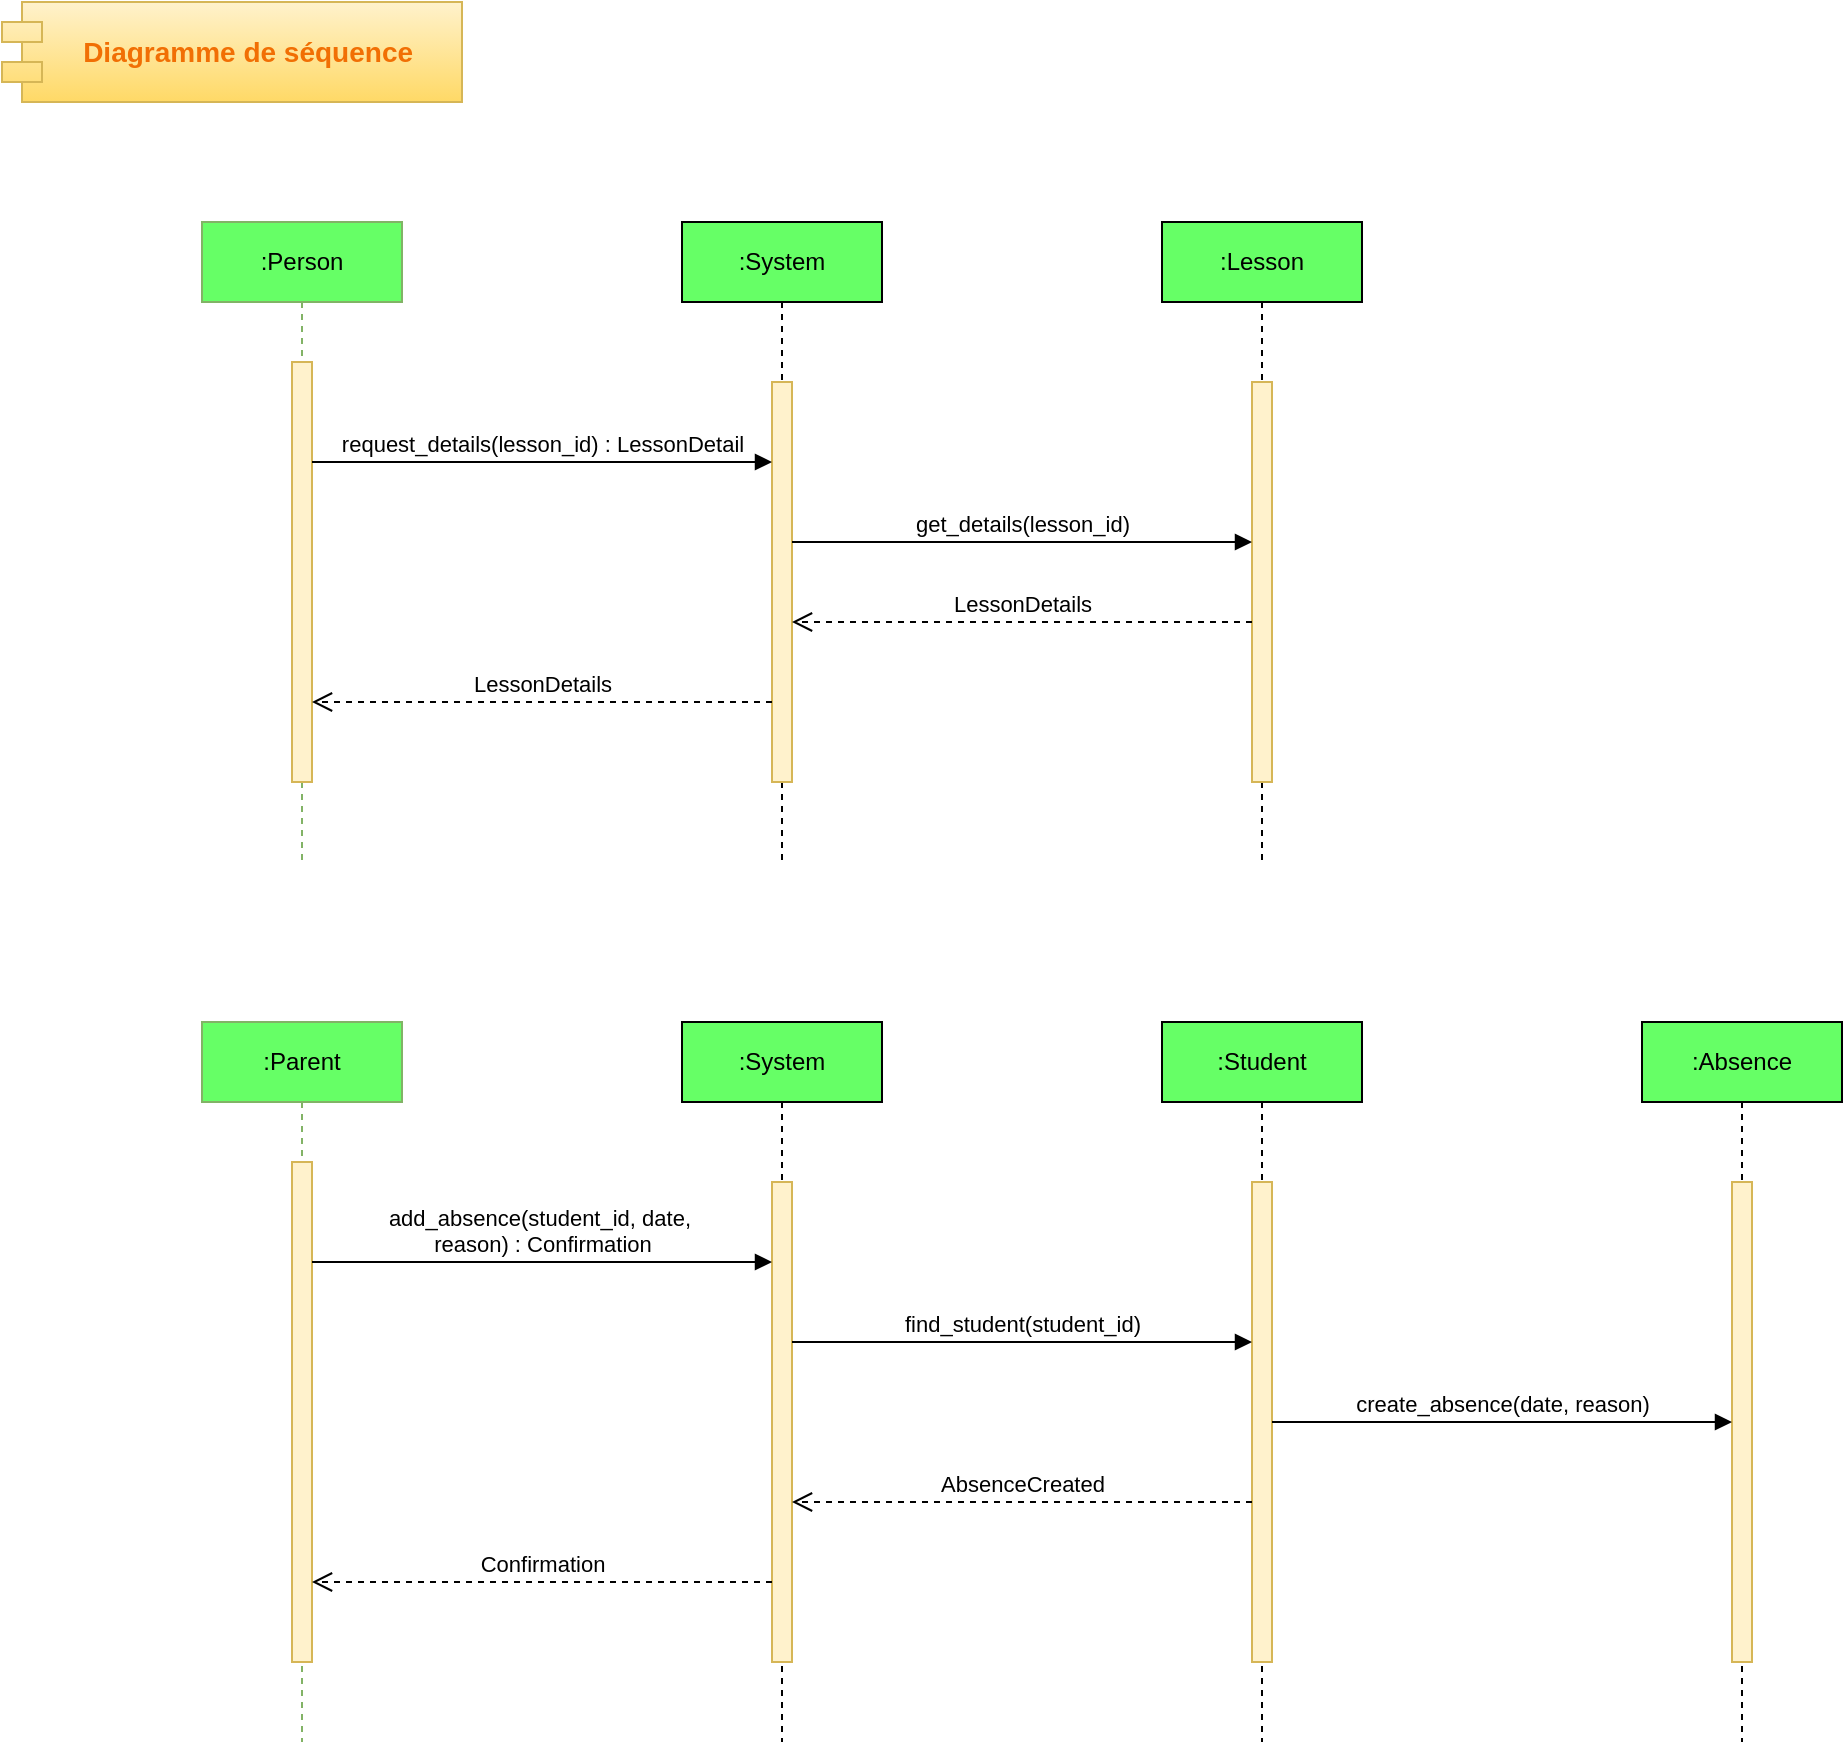 <mxfile version="24.7.6">
  <diagram name="Diagramme de séquence - Gestion d&#39;une école" id="13e1069c-82ec-6db2-03f1-153e76fe0fe0">
    <mxGraphModel dx="1094" dy="510" grid="1" gridSize="10" guides="1" tooltips="1" connect="1" arrows="1" fold="1" page="1" pageScale="1" pageWidth="1100" pageHeight="850" background="none" math="0" shadow="0">
      <root>
        <mxCell id="0" />
        <mxCell id="1" parent="0" />
        <mxCell id="eEXtzFnebU0n6qLaqJ4J-27" value="Diagramme de séquence&amp;nbsp;" style="shape=module;align=left;spacingLeft=20;align=center;verticalAlign=middle;whiteSpace=wrap;html=1;fillColor=#fff2cc;strokeColor=#d6b656;gradientColor=#ffd966;fontColor=#f16f04;labelBackgroundColor=none;fontStyle=1;fontSize=14;" parent="1" vertex="1">
          <mxGeometry x="20" y="10" width="230" height="50" as="geometry" />
        </mxCell>
        <mxCell id="v9vu6iE-5hmHaRpdyY4m-1" value=":Person" style="shape=umlLifeline;perimeter=lifelinePerimeter;whiteSpace=wrap;html=1;container=0;dropTarget=0;collapsible=0;recursiveResize=0;outlineConnect=0;portConstraint=eastwest;newEdgeStyle={&quot;edgeStyle&quot;:&quot;elbowEdgeStyle&quot;,&quot;elbow&quot;:&quot;vertical&quot;,&quot;curved&quot;:0,&quot;rounded&quot;:0};fillColor=#66ff66;strokeColor=#82b366;" vertex="1" parent="1">
          <mxGeometry x="120" y="120" width="100" height="320" as="geometry" />
        </mxCell>
        <mxCell id="v9vu6iE-5hmHaRpdyY4m-2" value="" style="html=1;points=[];perimeter=orthogonalPerimeter;outlineConnect=0;targetShapes=umlLifeline;portConstraint=eastwest;newEdgeStyle={&quot;edgeStyle&quot;:&quot;elbowEdgeStyle&quot;,&quot;elbow&quot;:&quot;vertical&quot;,&quot;curved&quot;:0,&quot;rounded&quot;:0};fillColor=#fff2cc;strokeColor=#d6b656;" vertex="1" parent="v9vu6iE-5hmHaRpdyY4m-1">
          <mxGeometry x="45" y="70" width="10" height="210" as="geometry" />
        </mxCell>
        <mxCell id="v9vu6iE-5hmHaRpdyY4m-5" value=":System" style="shape=umlLifeline;perimeter=lifelinePerimeter;whiteSpace=wrap;html=1;container=0;dropTarget=0;collapsible=0;recursiveResize=0;outlineConnect=0;portConstraint=eastwest;newEdgeStyle={&quot;edgeStyle&quot;:&quot;elbowEdgeStyle&quot;,&quot;elbow&quot;:&quot;vertical&quot;,&quot;curved&quot;:0,&quot;rounded&quot;:0};fillColor=#66ff66;" vertex="1" parent="1">
          <mxGeometry x="360" y="120" width="100" height="320" as="geometry" />
        </mxCell>
        <mxCell id="v9vu6iE-5hmHaRpdyY4m-6" value="" style="html=1;points=[];perimeter=orthogonalPerimeter;outlineConnect=0;targetShapes=umlLifeline;portConstraint=eastwest;newEdgeStyle={&quot;edgeStyle&quot;:&quot;elbowEdgeStyle&quot;,&quot;elbow&quot;:&quot;vertical&quot;,&quot;curved&quot;:0,&quot;rounded&quot;:0};fillColor=#fff2cc;strokeColor=#d6b656;" vertex="1" parent="v9vu6iE-5hmHaRpdyY4m-5">
          <mxGeometry x="45" y="80" width="10" height="200" as="geometry" />
        </mxCell>
        <mxCell id="v9vu6iE-5hmHaRpdyY4m-7" value="request_details(lesson_id) : LessonDetail" style="html=1;verticalAlign=bottom;endArrow=block;edgeStyle=elbowEdgeStyle;elbow=vertical;curved=0;rounded=0;" edge="1" parent="1" source="v9vu6iE-5hmHaRpdyY4m-2" target="v9vu6iE-5hmHaRpdyY4m-6">
          <mxGeometry relative="1" as="geometry">
            <mxPoint x="275" y="210" as="sourcePoint" />
            <Array as="points">
              <mxPoint x="320" y="240" />
              <mxPoint x="260" y="200" />
            </Array>
          </mxGeometry>
        </mxCell>
        <mxCell id="v9vu6iE-5hmHaRpdyY4m-8" value="LessonDetails" style="html=1;verticalAlign=bottom;endArrow=open;dashed=1;endSize=8;edgeStyle=elbowEdgeStyle;elbow=vertical;curved=0;rounded=0;" edge="1" parent="1">
          <mxGeometry relative="1" as="geometry">
            <mxPoint x="175" y="360" as="targetPoint" />
            <Array as="points">
              <mxPoint x="340" y="360" />
              <mxPoint x="270" y="400" />
            </Array>
            <mxPoint x="405" y="360" as="sourcePoint" />
          </mxGeometry>
        </mxCell>
        <mxCell id="v9vu6iE-5hmHaRpdyY4m-26" value=":Lesson" style="shape=umlLifeline;perimeter=lifelinePerimeter;whiteSpace=wrap;html=1;container=0;dropTarget=0;collapsible=0;recursiveResize=0;outlineConnect=0;portConstraint=eastwest;newEdgeStyle={&quot;edgeStyle&quot;:&quot;elbowEdgeStyle&quot;,&quot;elbow&quot;:&quot;vertical&quot;,&quot;curved&quot;:0,&quot;rounded&quot;:0};fillColor=#66FF66;" vertex="1" parent="1">
          <mxGeometry x="600" y="120" width="100" height="320" as="geometry" />
        </mxCell>
        <mxCell id="v9vu6iE-5hmHaRpdyY4m-27" value="" style="html=1;points=[];perimeter=orthogonalPerimeter;outlineConnect=0;targetShapes=umlLifeline;portConstraint=eastwest;newEdgeStyle={&quot;edgeStyle&quot;:&quot;elbowEdgeStyle&quot;,&quot;elbow&quot;:&quot;vertical&quot;,&quot;curved&quot;:0,&quot;rounded&quot;:0};fillColor=#fff2cc;strokeColor=#d6b656;" vertex="1" parent="v9vu6iE-5hmHaRpdyY4m-26">
          <mxGeometry x="45" y="80" width="10" height="200" as="geometry" />
        </mxCell>
        <mxCell id="v9vu6iE-5hmHaRpdyY4m-28" value="get_details(lesson_id)" style="html=1;verticalAlign=bottom;endArrow=block;edgeStyle=elbowEdgeStyle;elbow=vertical;curved=0;rounded=0;" edge="1" parent="1" source="v9vu6iE-5hmHaRpdyY4m-6" target="v9vu6iE-5hmHaRpdyY4m-27">
          <mxGeometry relative="1" as="geometry">
            <mxPoint x="420" y="240" as="sourcePoint" />
            <Array as="points">
              <mxPoint x="450" y="280" />
              <mxPoint x="505" y="240" />
            </Array>
            <mxPoint x="640" y="240" as="targetPoint" />
          </mxGeometry>
        </mxCell>
        <mxCell id="v9vu6iE-5hmHaRpdyY4m-29" value="LessonDetails" style="html=1;verticalAlign=bottom;endArrow=open;dashed=1;endSize=8;edgeStyle=elbowEdgeStyle;elbow=vertical;curved=0;rounded=0;" edge="1" parent="1" source="v9vu6iE-5hmHaRpdyY4m-27" target="v9vu6iE-5hmHaRpdyY4m-6">
          <mxGeometry relative="1" as="geometry">
            <mxPoint x="450" y="280" as="targetPoint" />
            <Array as="points">
              <mxPoint x="460" y="320" />
              <mxPoint x="505" y="280" />
            </Array>
            <mxPoint x="640" y="280" as="sourcePoint" />
          </mxGeometry>
        </mxCell>
        <mxCell id="v9vu6iE-5hmHaRpdyY4m-37" value=":Parent" style="shape=umlLifeline;perimeter=lifelinePerimeter;whiteSpace=wrap;html=1;container=0;dropTarget=0;collapsible=0;recursiveResize=0;outlineConnect=0;portConstraint=eastwest;newEdgeStyle={&quot;edgeStyle&quot;:&quot;elbowEdgeStyle&quot;,&quot;elbow&quot;:&quot;vertical&quot;,&quot;curved&quot;:0,&quot;rounded&quot;:0};fillColor=#66ff66;strokeColor=#82b366;" vertex="1" parent="1">
          <mxGeometry x="120" y="520" width="100" height="360" as="geometry" />
        </mxCell>
        <mxCell id="v9vu6iE-5hmHaRpdyY4m-38" value="" style="html=1;points=[];perimeter=orthogonalPerimeter;outlineConnect=0;targetShapes=umlLifeline;portConstraint=eastwest;newEdgeStyle={&quot;edgeStyle&quot;:&quot;elbowEdgeStyle&quot;,&quot;elbow&quot;:&quot;vertical&quot;,&quot;curved&quot;:0,&quot;rounded&quot;:0};fillColor=#fff2cc;strokeColor=#d6b656;" vertex="1" parent="v9vu6iE-5hmHaRpdyY4m-37">
          <mxGeometry x="45" y="70" width="10" height="250" as="geometry" />
        </mxCell>
        <mxCell id="v9vu6iE-5hmHaRpdyY4m-39" value=":System" style="shape=umlLifeline;perimeter=lifelinePerimeter;whiteSpace=wrap;html=1;container=0;dropTarget=0;collapsible=0;recursiveResize=0;outlineConnect=0;portConstraint=eastwest;newEdgeStyle={&quot;edgeStyle&quot;:&quot;elbowEdgeStyle&quot;,&quot;elbow&quot;:&quot;vertical&quot;,&quot;curved&quot;:0,&quot;rounded&quot;:0};fillColor=#66ff66;" vertex="1" parent="1">
          <mxGeometry x="360" y="520" width="100" height="360" as="geometry" />
        </mxCell>
        <mxCell id="v9vu6iE-5hmHaRpdyY4m-40" value="" style="html=1;points=[];perimeter=orthogonalPerimeter;outlineConnect=0;targetShapes=umlLifeline;portConstraint=eastwest;newEdgeStyle={&quot;edgeStyle&quot;:&quot;elbowEdgeStyle&quot;,&quot;elbow&quot;:&quot;vertical&quot;,&quot;curved&quot;:0,&quot;rounded&quot;:0};fillColor=#fff2cc;strokeColor=#d6b656;" vertex="1" parent="v9vu6iE-5hmHaRpdyY4m-39">
          <mxGeometry x="45" y="80" width="10" height="240" as="geometry" />
        </mxCell>
        <mxCell id="v9vu6iE-5hmHaRpdyY4m-41" value="add_absence(student_id, date,&amp;nbsp;&lt;div&gt;reason) : Confirmation&lt;/div&gt;" style="html=1;verticalAlign=bottom;endArrow=block;edgeStyle=elbowEdgeStyle;elbow=vertical;curved=0;rounded=0;" edge="1" parent="1" source="v9vu6iE-5hmHaRpdyY4m-38" target="v9vu6iE-5hmHaRpdyY4m-40">
          <mxGeometry relative="1" as="geometry">
            <mxPoint x="275" y="610" as="sourcePoint" />
            <Array as="points">
              <mxPoint x="310" y="640" />
              <mxPoint x="260" y="600" />
            </Array>
          </mxGeometry>
        </mxCell>
        <mxCell id="v9vu6iE-5hmHaRpdyY4m-42" value="Confirmation" style="html=1;verticalAlign=bottom;endArrow=open;dashed=1;endSize=8;edgeStyle=elbowEdgeStyle;elbow=vertical;curved=0;rounded=0;" edge="1" parent="1" source="v9vu6iE-5hmHaRpdyY4m-40" target="v9vu6iE-5hmHaRpdyY4m-38">
          <mxGeometry x="0.002" relative="1" as="geometry">
            <mxPoint x="275" y="685" as="targetPoint" />
            <Array as="points">
              <mxPoint x="380" y="800" />
              <mxPoint x="320" y="760" />
              <mxPoint x="340" y="720" />
              <mxPoint x="270" y="760" />
            </Array>
            <mxPoint as="offset" />
          </mxGeometry>
        </mxCell>
        <mxCell id="v9vu6iE-5hmHaRpdyY4m-43" value=":Student" style="shape=umlLifeline;perimeter=lifelinePerimeter;whiteSpace=wrap;html=1;container=0;dropTarget=0;collapsible=0;recursiveResize=0;outlineConnect=0;portConstraint=eastwest;newEdgeStyle={&quot;edgeStyle&quot;:&quot;elbowEdgeStyle&quot;,&quot;elbow&quot;:&quot;vertical&quot;,&quot;curved&quot;:0,&quot;rounded&quot;:0};fillColor=#66FF66;" vertex="1" parent="1">
          <mxGeometry x="600" y="520" width="100" height="360" as="geometry" />
        </mxCell>
        <mxCell id="v9vu6iE-5hmHaRpdyY4m-44" value="" style="html=1;points=[];perimeter=orthogonalPerimeter;outlineConnect=0;targetShapes=umlLifeline;portConstraint=eastwest;newEdgeStyle={&quot;edgeStyle&quot;:&quot;elbowEdgeStyle&quot;,&quot;elbow&quot;:&quot;vertical&quot;,&quot;curved&quot;:0,&quot;rounded&quot;:0};fillColor=#fff2cc;strokeColor=#d6b656;" vertex="1" parent="v9vu6iE-5hmHaRpdyY4m-43">
          <mxGeometry x="45" y="80" width="10" height="240" as="geometry" />
        </mxCell>
        <mxCell id="v9vu6iE-5hmHaRpdyY4m-45" value="find_student(student_id)" style="html=1;verticalAlign=bottom;endArrow=block;edgeStyle=elbowEdgeStyle;elbow=vertical;curved=0;rounded=0;" edge="1" parent="1" source="v9vu6iE-5hmHaRpdyY4m-40" target="v9vu6iE-5hmHaRpdyY4m-44">
          <mxGeometry x="0.002" relative="1" as="geometry">
            <mxPoint x="420" y="640" as="sourcePoint" />
            <Array as="points">
              <mxPoint x="480" y="680" />
              <mxPoint x="505" y="640" />
            </Array>
            <mxPoint x="640" y="640" as="targetPoint" />
            <mxPoint as="offset" />
          </mxGeometry>
        </mxCell>
        <mxCell id="v9vu6iE-5hmHaRpdyY4m-46" value="AbsenceCreated" style="html=1;verticalAlign=bottom;endArrow=open;dashed=1;endSize=8;edgeStyle=elbowEdgeStyle;elbow=vertical;curved=0;rounded=0;" edge="1" parent="1" source="v9vu6iE-5hmHaRpdyY4m-44" target="v9vu6iE-5hmHaRpdyY4m-40">
          <mxGeometry x="0.002" relative="1" as="geometry">
            <mxPoint x="450" y="680" as="targetPoint" />
            <Array as="points">
              <mxPoint x="600" y="760" />
              <mxPoint x="610" y="720" />
              <mxPoint x="505" y="680" />
            </Array>
            <mxPoint x="640" y="680" as="sourcePoint" />
            <mxPoint as="offset" />
          </mxGeometry>
        </mxCell>
        <mxCell id="v9vu6iE-5hmHaRpdyY4m-47" value=":Absence" style="shape=umlLifeline;perimeter=lifelinePerimeter;whiteSpace=wrap;html=1;container=0;dropTarget=0;collapsible=0;recursiveResize=0;outlineConnect=0;portConstraint=eastwest;newEdgeStyle={&quot;edgeStyle&quot;:&quot;elbowEdgeStyle&quot;,&quot;elbow&quot;:&quot;vertical&quot;,&quot;curved&quot;:0,&quot;rounded&quot;:0};fillColor=#66FF66;" vertex="1" parent="1">
          <mxGeometry x="840" y="520" width="100" height="360" as="geometry" />
        </mxCell>
        <mxCell id="v9vu6iE-5hmHaRpdyY4m-48" value="" style="html=1;points=[];perimeter=orthogonalPerimeter;outlineConnect=0;targetShapes=umlLifeline;portConstraint=eastwest;newEdgeStyle={&quot;edgeStyle&quot;:&quot;elbowEdgeStyle&quot;,&quot;elbow&quot;:&quot;vertical&quot;,&quot;curved&quot;:0,&quot;rounded&quot;:0};fillColor=#fff2cc;strokeColor=#d6b656;" vertex="1" parent="v9vu6iE-5hmHaRpdyY4m-47">
          <mxGeometry x="45" y="80" width="10" height="240" as="geometry" />
        </mxCell>
        <mxCell id="v9vu6iE-5hmHaRpdyY4m-49" value="create_absence(date, reason)" style="html=1;verticalAlign=bottom;endArrow=block;edgeStyle=elbowEdgeStyle;elbow=vertical;curved=0;rounded=0;" edge="1" parent="1" source="v9vu6iE-5hmHaRpdyY4m-44" target="v9vu6iE-5hmHaRpdyY4m-48">
          <mxGeometry x="0.002" relative="1" as="geometry">
            <mxPoint x="660" y="680" as="sourcePoint" />
            <Array as="points">
              <mxPoint x="700" y="720" />
              <mxPoint x="750" y="680" />
            </Array>
            <mxPoint x="890" y="680" as="targetPoint" />
            <mxPoint as="offset" />
          </mxGeometry>
        </mxCell>
      </root>
    </mxGraphModel>
  </diagram>
</mxfile>
